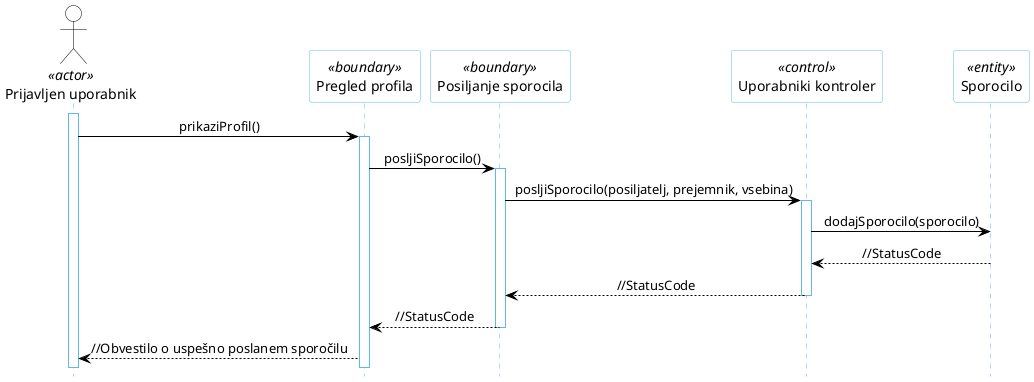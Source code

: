 @startuml
hide footbox

skinparam backgroundcolor transparent
skinparam defaultTextAlignment center
skinparam actorBorderColor black
skinparam actorBackgroundColor white
skinparam arrowColor black  
skinparam sequenceLifeLineBorderColor #5FB8EC
skinparam sequenceParticipantBorderColor #5FB8EC
skinparam sequenceParticipantBackgroundColor white

actor "Prijavljen uporabnik" as U1 <<actor>>

participant "Pregled profila" as R6 <<boundary>>
participant "Posiljanje sporocila" as R5 <<boundary>>
participant "Uporabniki kontroler" as R2 <<control>>
participant "Sporocilo" as R4 <<entity>>

activate U1
U1 -> R6: prikaziProfil()
activate R6
R6 -> R5: posljiSporocilo()
activate R5
R5 -> R2: posljiSporocilo(posiljatelj, prejemnik, vsebina)
activate R2
R2 -> R4: dodajSporocilo(sporocilo)
R4 --> R2: //StatusCode
R2 --> R5: //StatusCode
deactivate R2
R5 --> R6: //StatusCode
deactivate R5
R6 --> U1: //Obvestilo o uspešno poslanem sporočilu
@enduml
